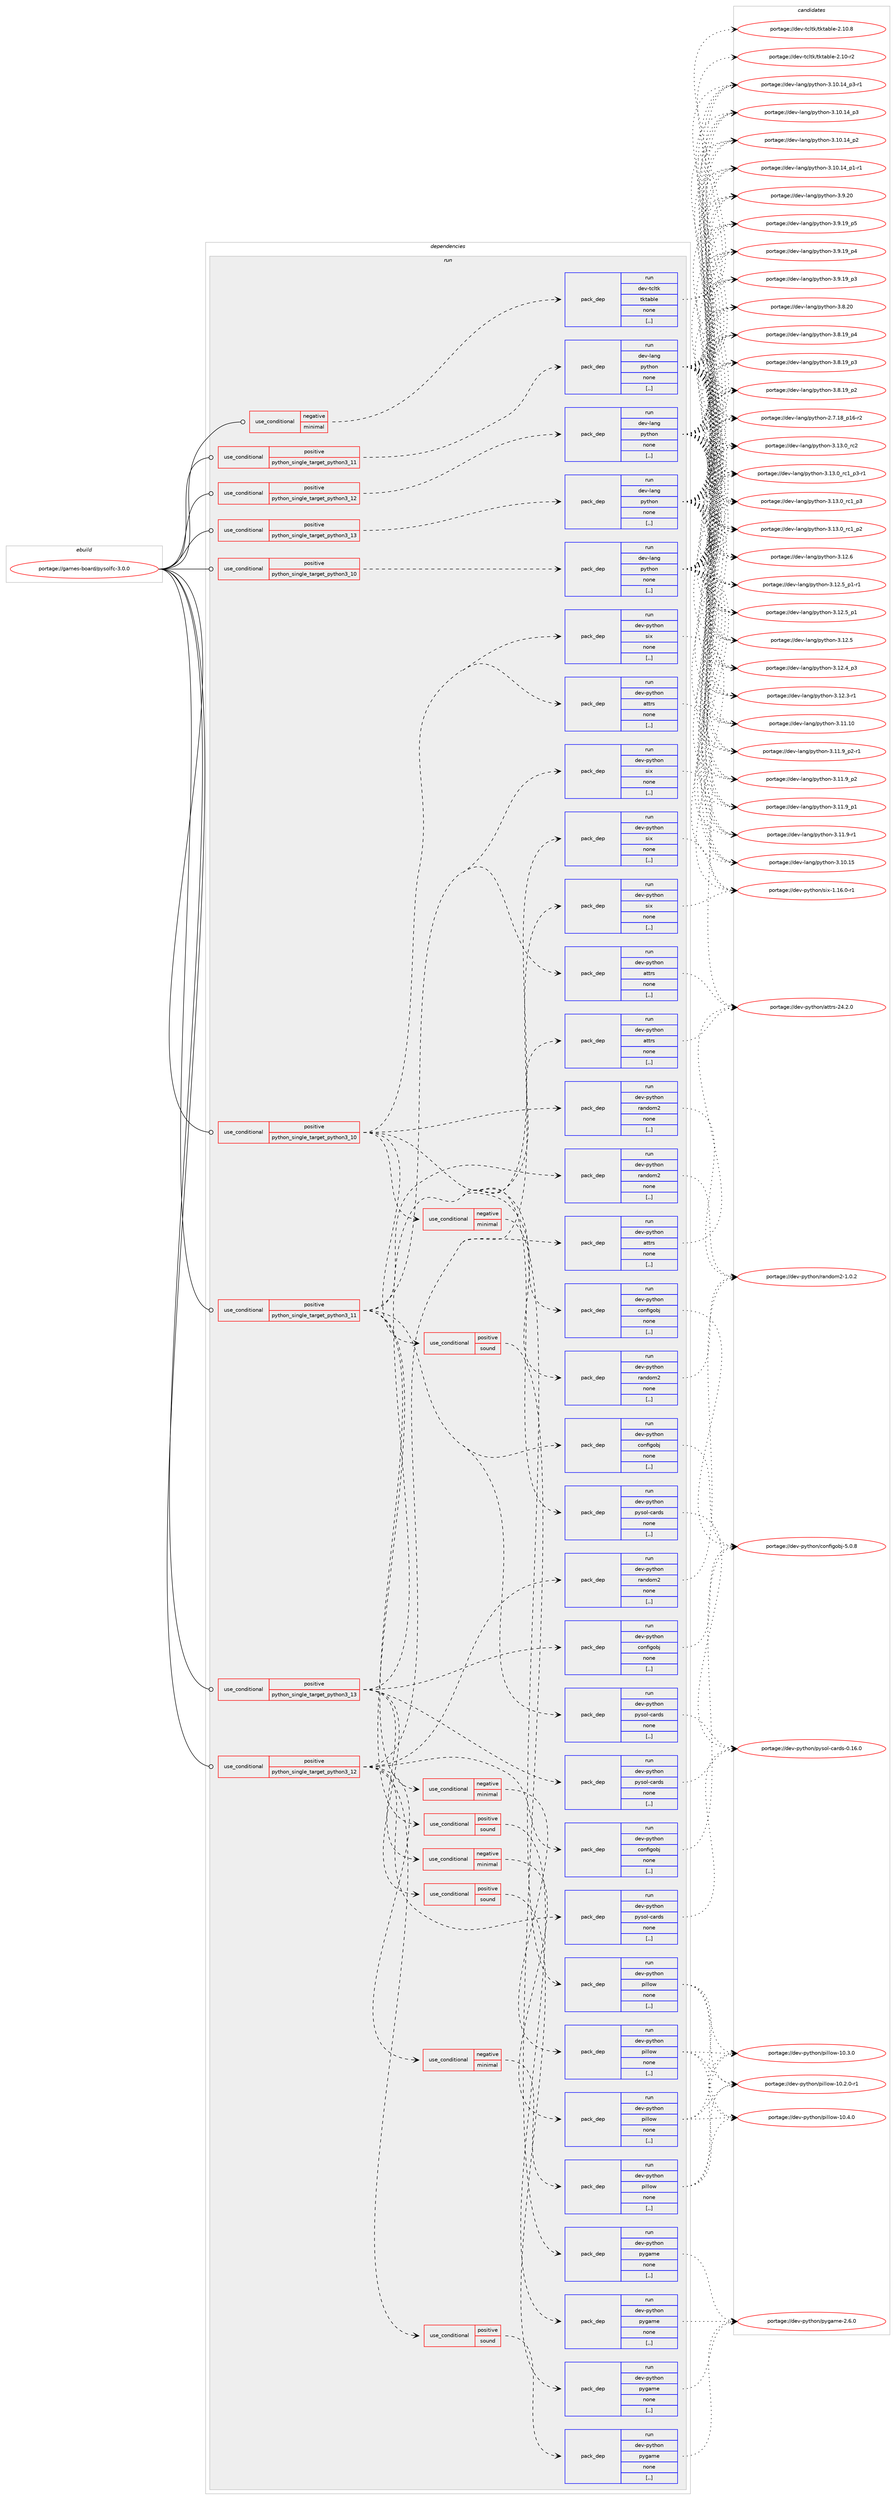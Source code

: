 digraph prolog {

# *************
# Graph options
# *************

newrank=true;
concentrate=true;
compound=true;
graph [rankdir=LR,fontname=Helvetica,fontsize=10,ranksep=1.5];#, ranksep=2.5, nodesep=0.2];
edge  [arrowhead=vee];
node  [fontname=Helvetica,fontsize=10];

# **********
# The ebuild
# **********

subgraph cluster_leftcol {
color=gray;
label=<<i>ebuild</i>>;
id [label="portage://games-board/pysolfc-3.0.0", color=red, width=4, href="../games-board/pysolfc-3.0.0.svg"];
}

# ****************
# The dependencies
# ****************

subgraph cluster_midcol {
color=gray;
label=<<i>dependencies</i>>;
subgraph cluster_compile {
fillcolor="#eeeeee";
style=filled;
label=<<i>compile</i>>;
}
subgraph cluster_compileandrun {
fillcolor="#eeeeee";
style=filled;
label=<<i>compile and run</i>>;
}
subgraph cluster_run {
fillcolor="#eeeeee";
style=filled;
label=<<i>run</i>>;
subgraph cond194489 {
dependency723153 [label=<<TABLE BORDER="0" CELLBORDER="1" CELLSPACING="0" CELLPADDING="4"><TR><TD ROWSPAN="3" CELLPADDING="10">use_conditional</TD></TR><TR><TD>negative</TD></TR><TR><TD>minimal</TD></TR></TABLE>>, shape=none, color=red];
subgraph pack523591 {
dependency723154 [label=<<TABLE BORDER="0" CELLBORDER="1" CELLSPACING="0" CELLPADDING="4" WIDTH="220"><TR><TD ROWSPAN="6" CELLPADDING="30">pack_dep</TD></TR><TR><TD WIDTH="110">run</TD></TR><TR><TD>dev-tcltk</TD></TR><TR><TD>tktable</TD></TR><TR><TD>none</TD></TR><TR><TD>[,,]</TD></TR></TABLE>>, shape=none, color=blue];
}
dependency723153:e -> dependency723154:w [weight=20,style="dashed",arrowhead="vee"];
}
id:e -> dependency723153:w [weight=20,style="solid",arrowhead="odot"];
subgraph cond194490 {
dependency723155 [label=<<TABLE BORDER="0" CELLBORDER="1" CELLSPACING="0" CELLPADDING="4"><TR><TD ROWSPAN="3" CELLPADDING="10">use_conditional</TD></TR><TR><TD>positive</TD></TR><TR><TD>python_single_target_python3_10</TD></TR></TABLE>>, shape=none, color=red];
subgraph pack523592 {
dependency723156 [label=<<TABLE BORDER="0" CELLBORDER="1" CELLSPACING="0" CELLPADDING="4" WIDTH="220"><TR><TD ROWSPAN="6" CELLPADDING="30">pack_dep</TD></TR><TR><TD WIDTH="110">run</TD></TR><TR><TD>dev-lang</TD></TR><TR><TD>python</TD></TR><TR><TD>none</TD></TR><TR><TD>[,,]</TD></TR></TABLE>>, shape=none, color=blue];
}
dependency723155:e -> dependency723156:w [weight=20,style="dashed",arrowhead="vee"];
}
id:e -> dependency723155:w [weight=20,style="solid",arrowhead="odot"];
subgraph cond194491 {
dependency723157 [label=<<TABLE BORDER="0" CELLBORDER="1" CELLSPACING="0" CELLPADDING="4"><TR><TD ROWSPAN="3" CELLPADDING="10">use_conditional</TD></TR><TR><TD>positive</TD></TR><TR><TD>python_single_target_python3_10</TD></TR></TABLE>>, shape=none, color=red];
subgraph pack523593 {
dependency723158 [label=<<TABLE BORDER="0" CELLBORDER="1" CELLSPACING="0" CELLPADDING="4" WIDTH="220"><TR><TD ROWSPAN="6" CELLPADDING="30">pack_dep</TD></TR><TR><TD WIDTH="110">run</TD></TR><TR><TD>dev-python</TD></TR><TR><TD>attrs</TD></TR><TR><TD>none</TD></TR><TR><TD>[,,]</TD></TR></TABLE>>, shape=none, color=blue];
}
dependency723157:e -> dependency723158:w [weight=20,style="dashed",arrowhead="vee"];
subgraph pack523594 {
dependency723159 [label=<<TABLE BORDER="0" CELLBORDER="1" CELLSPACING="0" CELLPADDING="4" WIDTH="220"><TR><TD ROWSPAN="6" CELLPADDING="30">pack_dep</TD></TR><TR><TD WIDTH="110">run</TD></TR><TR><TD>dev-python</TD></TR><TR><TD>configobj</TD></TR><TR><TD>none</TD></TR><TR><TD>[,,]</TD></TR></TABLE>>, shape=none, color=blue];
}
dependency723157:e -> dependency723159:w [weight=20,style="dashed",arrowhead="vee"];
subgraph pack523595 {
dependency723160 [label=<<TABLE BORDER="0" CELLBORDER="1" CELLSPACING="0" CELLPADDING="4" WIDTH="220"><TR><TD ROWSPAN="6" CELLPADDING="30">pack_dep</TD></TR><TR><TD WIDTH="110">run</TD></TR><TR><TD>dev-python</TD></TR><TR><TD>pysol-cards</TD></TR><TR><TD>none</TD></TR><TR><TD>[,,]</TD></TR></TABLE>>, shape=none, color=blue];
}
dependency723157:e -> dependency723160:w [weight=20,style="dashed",arrowhead="vee"];
subgraph pack523596 {
dependency723161 [label=<<TABLE BORDER="0" CELLBORDER="1" CELLSPACING="0" CELLPADDING="4" WIDTH="220"><TR><TD ROWSPAN="6" CELLPADDING="30">pack_dep</TD></TR><TR><TD WIDTH="110">run</TD></TR><TR><TD>dev-python</TD></TR><TR><TD>random2</TD></TR><TR><TD>none</TD></TR><TR><TD>[,,]</TD></TR></TABLE>>, shape=none, color=blue];
}
dependency723157:e -> dependency723161:w [weight=20,style="dashed",arrowhead="vee"];
subgraph pack523597 {
dependency723162 [label=<<TABLE BORDER="0" CELLBORDER="1" CELLSPACING="0" CELLPADDING="4" WIDTH="220"><TR><TD ROWSPAN="6" CELLPADDING="30">pack_dep</TD></TR><TR><TD WIDTH="110">run</TD></TR><TR><TD>dev-python</TD></TR><TR><TD>six</TD></TR><TR><TD>none</TD></TR><TR><TD>[,,]</TD></TR></TABLE>>, shape=none, color=blue];
}
dependency723157:e -> dependency723162:w [weight=20,style="dashed",arrowhead="vee"];
subgraph cond194492 {
dependency723163 [label=<<TABLE BORDER="0" CELLBORDER="1" CELLSPACING="0" CELLPADDING="4"><TR><TD ROWSPAN="3" CELLPADDING="10">use_conditional</TD></TR><TR><TD>positive</TD></TR><TR><TD>sound</TD></TR></TABLE>>, shape=none, color=red];
subgraph pack523598 {
dependency723164 [label=<<TABLE BORDER="0" CELLBORDER="1" CELLSPACING="0" CELLPADDING="4" WIDTH="220"><TR><TD ROWSPAN="6" CELLPADDING="30">pack_dep</TD></TR><TR><TD WIDTH="110">run</TD></TR><TR><TD>dev-python</TD></TR><TR><TD>pygame</TD></TR><TR><TD>none</TD></TR><TR><TD>[,,]</TD></TR></TABLE>>, shape=none, color=blue];
}
dependency723163:e -> dependency723164:w [weight=20,style="dashed",arrowhead="vee"];
}
dependency723157:e -> dependency723163:w [weight=20,style="dashed",arrowhead="vee"];
subgraph cond194493 {
dependency723165 [label=<<TABLE BORDER="0" CELLBORDER="1" CELLSPACING="0" CELLPADDING="4"><TR><TD ROWSPAN="3" CELLPADDING="10">use_conditional</TD></TR><TR><TD>negative</TD></TR><TR><TD>minimal</TD></TR></TABLE>>, shape=none, color=red];
subgraph pack523599 {
dependency723166 [label=<<TABLE BORDER="0" CELLBORDER="1" CELLSPACING="0" CELLPADDING="4" WIDTH="220"><TR><TD ROWSPAN="6" CELLPADDING="30">pack_dep</TD></TR><TR><TD WIDTH="110">run</TD></TR><TR><TD>dev-python</TD></TR><TR><TD>pillow</TD></TR><TR><TD>none</TD></TR><TR><TD>[,,]</TD></TR></TABLE>>, shape=none, color=blue];
}
dependency723165:e -> dependency723166:w [weight=20,style="dashed",arrowhead="vee"];
}
dependency723157:e -> dependency723165:w [weight=20,style="dashed",arrowhead="vee"];
}
id:e -> dependency723157:w [weight=20,style="solid",arrowhead="odot"];
subgraph cond194494 {
dependency723167 [label=<<TABLE BORDER="0" CELLBORDER="1" CELLSPACING="0" CELLPADDING="4"><TR><TD ROWSPAN="3" CELLPADDING="10">use_conditional</TD></TR><TR><TD>positive</TD></TR><TR><TD>python_single_target_python3_11</TD></TR></TABLE>>, shape=none, color=red];
subgraph pack523600 {
dependency723168 [label=<<TABLE BORDER="0" CELLBORDER="1" CELLSPACING="0" CELLPADDING="4" WIDTH="220"><TR><TD ROWSPAN="6" CELLPADDING="30">pack_dep</TD></TR><TR><TD WIDTH="110">run</TD></TR><TR><TD>dev-lang</TD></TR><TR><TD>python</TD></TR><TR><TD>none</TD></TR><TR><TD>[,,]</TD></TR></TABLE>>, shape=none, color=blue];
}
dependency723167:e -> dependency723168:w [weight=20,style="dashed",arrowhead="vee"];
}
id:e -> dependency723167:w [weight=20,style="solid",arrowhead="odot"];
subgraph cond194495 {
dependency723169 [label=<<TABLE BORDER="0" CELLBORDER="1" CELLSPACING="0" CELLPADDING="4"><TR><TD ROWSPAN="3" CELLPADDING="10">use_conditional</TD></TR><TR><TD>positive</TD></TR><TR><TD>python_single_target_python3_11</TD></TR></TABLE>>, shape=none, color=red];
subgraph pack523601 {
dependency723170 [label=<<TABLE BORDER="0" CELLBORDER="1" CELLSPACING="0" CELLPADDING="4" WIDTH="220"><TR><TD ROWSPAN="6" CELLPADDING="30">pack_dep</TD></TR><TR><TD WIDTH="110">run</TD></TR><TR><TD>dev-python</TD></TR><TR><TD>attrs</TD></TR><TR><TD>none</TD></TR><TR><TD>[,,]</TD></TR></TABLE>>, shape=none, color=blue];
}
dependency723169:e -> dependency723170:w [weight=20,style="dashed",arrowhead="vee"];
subgraph pack523602 {
dependency723171 [label=<<TABLE BORDER="0" CELLBORDER="1" CELLSPACING="0" CELLPADDING="4" WIDTH="220"><TR><TD ROWSPAN="6" CELLPADDING="30">pack_dep</TD></TR><TR><TD WIDTH="110">run</TD></TR><TR><TD>dev-python</TD></TR><TR><TD>configobj</TD></TR><TR><TD>none</TD></TR><TR><TD>[,,]</TD></TR></TABLE>>, shape=none, color=blue];
}
dependency723169:e -> dependency723171:w [weight=20,style="dashed",arrowhead="vee"];
subgraph pack523603 {
dependency723172 [label=<<TABLE BORDER="0" CELLBORDER="1" CELLSPACING="0" CELLPADDING="4" WIDTH="220"><TR><TD ROWSPAN="6" CELLPADDING="30">pack_dep</TD></TR><TR><TD WIDTH="110">run</TD></TR><TR><TD>dev-python</TD></TR><TR><TD>pysol-cards</TD></TR><TR><TD>none</TD></TR><TR><TD>[,,]</TD></TR></TABLE>>, shape=none, color=blue];
}
dependency723169:e -> dependency723172:w [weight=20,style="dashed",arrowhead="vee"];
subgraph pack523604 {
dependency723173 [label=<<TABLE BORDER="0" CELLBORDER="1" CELLSPACING="0" CELLPADDING="4" WIDTH="220"><TR><TD ROWSPAN="6" CELLPADDING="30">pack_dep</TD></TR><TR><TD WIDTH="110">run</TD></TR><TR><TD>dev-python</TD></TR><TR><TD>random2</TD></TR><TR><TD>none</TD></TR><TR><TD>[,,]</TD></TR></TABLE>>, shape=none, color=blue];
}
dependency723169:e -> dependency723173:w [weight=20,style="dashed",arrowhead="vee"];
subgraph pack523605 {
dependency723174 [label=<<TABLE BORDER="0" CELLBORDER="1" CELLSPACING="0" CELLPADDING="4" WIDTH="220"><TR><TD ROWSPAN="6" CELLPADDING="30">pack_dep</TD></TR><TR><TD WIDTH="110">run</TD></TR><TR><TD>dev-python</TD></TR><TR><TD>six</TD></TR><TR><TD>none</TD></TR><TR><TD>[,,]</TD></TR></TABLE>>, shape=none, color=blue];
}
dependency723169:e -> dependency723174:w [weight=20,style="dashed",arrowhead="vee"];
subgraph cond194496 {
dependency723175 [label=<<TABLE BORDER="0" CELLBORDER="1" CELLSPACING="0" CELLPADDING="4"><TR><TD ROWSPAN="3" CELLPADDING="10">use_conditional</TD></TR><TR><TD>positive</TD></TR><TR><TD>sound</TD></TR></TABLE>>, shape=none, color=red];
subgraph pack523606 {
dependency723176 [label=<<TABLE BORDER="0" CELLBORDER="1" CELLSPACING="0" CELLPADDING="4" WIDTH="220"><TR><TD ROWSPAN="6" CELLPADDING="30">pack_dep</TD></TR><TR><TD WIDTH="110">run</TD></TR><TR><TD>dev-python</TD></TR><TR><TD>pygame</TD></TR><TR><TD>none</TD></TR><TR><TD>[,,]</TD></TR></TABLE>>, shape=none, color=blue];
}
dependency723175:e -> dependency723176:w [weight=20,style="dashed",arrowhead="vee"];
}
dependency723169:e -> dependency723175:w [weight=20,style="dashed",arrowhead="vee"];
subgraph cond194497 {
dependency723177 [label=<<TABLE BORDER="0" CELLBORDER="1" CELLSPACING="0" CELLPADDING="4"><TR><TD ROWSPAN="3" CELLPADDING="10">use_conditional</TD></TR><TR><TD>negative</TD></TR><TR><TD>minimal</TD></TR></TABLE>>, shape=none, color=red];
subgraph pack523607 {
dependency723178 [label=<<TABLE BORDER="0" CELLBORDER="1" CELLSPACING="0" CELLPADDING="4" WIDTH="220"><TR><TD ROWSPAN="6" CELLPADDING="30">pack_dep</TD></TR><TR><TD WIDTH="110">run</TD></TR><TR><TD>dev-python</TD></TR><TR><TD>pillow</TD></TR><TR><TD>none</TD></TR><TR><TD>[,,]</TD></TR></TABLE>>, shape=none, color=blue];
}
dependency723177:e -> dependency723178:w [weight=20,style="dashed",arrowhead="vee"];
}
dependency723169:e -> dependency723177:w [weight=20,style="dashed",arrowhead="vee"];
}
id:e -> dependency723169:w [weight=20,style="solid",arrowhead="odot"];
subgraph cond194498 {
dependency723179 [label=<<TABLE BORDER="0" CELLBORDER="1" CELLSPACING="0" CELLPADDING="4"><TR><TD ROWSPAN="3" CELLPADDING="10">use_conditional</TD></TR><TR><TD>positive</TD></TR><TR><TD>python_single_target_python3_12</TD></TR></TABLE>>, shape=none, color=red];
subgraph pack523608 {
dependency723180 [label=<<TABLE BORDER="0" CELLBORDER="1" CELLSPACING="0" CELLPADDING="4" WIDTH="220"><TR><TD ROWSPAN="6" CELLPADDING="30">pack_dep</TD></TR><TR><TD WIDTH="110">run</TD></TR><TR><TD>dev-lang</TD></TR><TR><TD>python</TD></TR><TR><TD>none</TD></TR><TR><TD>[,,]</TD></TR></TABLE>>, shape=none, color=blue];
}
dependency723179:e -> dependency723180:w [weight=20,style="dashed",arrowhead="vee"];
}
id:e -> dependency723179:w [weight=20,style="solid",arrowhead="odot"];
subgraph cond194499 {
dependency723181 [label=<<TABLE BORDER="0" CELLBORDER="1" CELLSPACING="0" CELLPADDING="4"><TR><TD ROWSPAN="3" CELLPADDING="10">use_conditional</TD></TR><TR><TD>positive</TD></TR><TR><TD>python_single_target_python3_12</TD></TR></TABLE>>, shape=none, color=red];
subgraph pack523609 {
dependency723182 [label=<<TABLE BORDER="0" CELLBORDER="1" CELLSPACING="0" CELLPADDING="4" WIDTH="220"><TR><TD ROWSPAN="6" CELLPADDING="30">pack_dep</TD></TR><TR><TD WIDTH="110">run</TD></TR><TR><TD>dev-python</TD></TR><TR><TD>attrs</TD></TR><TR><TD>none</TD></TR><TR><TD>[,,]</TD></TR></TABLE>>, shape=none, color=blue];
}
dependency723181:e -> dependency723182:w [weight=20,style="dashed",arrowhead="vee"];
subgraph pack523610 {
dependency723183 [label=<<TABLE BORDER="0" CELLBORDER="1" CELLSPACING="0" CELLPADDING="4" WIDTH="220"><TR><TD ROWSPAN="6" CELLPADDING="30">pack_dep</TD></TR><TR><TD WIDTH="110">run</TD></TR><TR><TD>dev-python</TD></TR><TR><TD>configobj</TD></TR><TR><TD>none</TD></TR><TR><TD>[,,]</TD></TR></TABLE>>, shape=none, color=blue];
}
dependency723181:e -> dependency723183:w [weight=20,style="dashed",arrowhead="vee"];
subgraph pack523611 {
dependency723184 [label=<<TABLE BORDER="0" CELLBORDER="1" CELLSPACING="0" CELLPADDING="4" WIDTH="220"><TR><TD ROWSPAN="6" CELLPADDING="30">pack_dep</TD></TR><TR><TD WIDTH="110">run</TD></TR><TR><TD>dev-python</TD></TR><TR><TD>pysol-cards</TD></TR><TR><TD>none</TD></TR><TR><TD>[,,]</TD></TR></TABLE>>, shape=none, color=blue];
}
dependency723181:e -> dependency723184:w [weight=20,style="dashed",arrowhead="vee"];
subgraph pack523612 {
dependency723185 [label=<<TABLE BORDER="0" CELLBORDER="1" CELLSPACING="0" CELLPADDING="4" WIDTH="220"><TR><TD ROWSPAN="6" CELLPADDING="30">pack_dep</TD></TR><TR><TD WIDTH="110">run</TD></TR><TR><TD>dev-python</TD></TR><TR><TD>random2</TD></TR><TR><TD>none</TD></TR><TR><TD>[,,]</TD></TR></TABLE>>, shape=none, color=blue];
}
dependency723181:e -> dependency723185:w [weight=20,style="dashed",arrowhead="vee"];
subgraph pack523613 {
dependency723186 [label=<<TABLE BORDER="0" CELLBORDER="1" CELLSPACING="0" CELLPADDING="4" WIDTH="220"><TR><TD ROWSPAN="6" CELLPADDING="30">pack_dep</TD></TR><TR><TD WIDTH="110">run</TD></TR><TR><TD>dev-python</TD></TR><TR><TD>six</TD></TR><TR><TD>none</TD></TR><TR><TD>[,,]</TD></TR></TABLE>>, shape=none, color=blue];
}
dependency723181:e -> dependency723186:w [weight=20,style="dashed",arrowhead="vee"];
subgraph cond194500 {
dependency723187 [label=<<TABLE BORDER="0" CELLBORDER="1" CELLSPACING="0" CELLPADDING="4"><TR><TD ROWSPAN="3" CELLPADDING="10">use_conditional</TD></TR><TR><TD>positive</TD></TR><TR><TD>sound</TD></TR></TABLE>>, shape=none, color=red];
subgraph pack523614 {
dependency723188 [label=<<TABLE BORDER="0" CELLBORDER="1" CELLSPACING="0" CELLPADDING="4" WIDTH="220"><TR><TD ROWSPAN="6" CELLPADDING="30">pack_dep</TD></TR><TR><TD WIDTH="110">run</TD></TR><TR><TD>dev-python</TD></TR><TR><TD>pygame</TD></TR><TR><TD>none</TD></TR><TR><TD>[,,]</TD></TR></TABLE>>, shape=none, color=blue];
}
dependency723187:e -> dependency723188:w [weight=20,style="dashed",arrowhead="vee"];
}
dependency723181:e -> dependency723187:w [weight=20,style="dashed",arrowhead="vee"];
subgraph cond194501 {
dependency723189 [label=<<TABLE BORDER="0" CELLBORDER="1" CELLSPACING="0" CELLPADDING="4"><TR><TD ROWSPAN="3" CELLPADDING="10">use_conditional</TD></TR><TR><TD>negative</TD></TR><TR><TD>minimal</TD></TR></TABLE>>, shape=none, color=red];
subgraph pack523615 {
dependency723190 [label=<<TABLE BORDER="0" CELLBORDER="1" CELLSPACING="0" CELLPADDING="4" WIDTH="220"><TR><TD ROWSPAN="6" CELLPADDING="30">pack_dep</TD></TR><TR><TD WIDTH="110">run</TD></TR><TR><TD>dev-python</TD></TR><TR><TD>pillow</TD></TR><TR><TD>none</TD></TR><TR><TD>[,,]</TD></TR></TABLE>>, shape=none, color=blue];
}
dependency723189:e -> dependency723190:w [weight=20,style="dashed",arrowhead="vee"];
}
dependency723181:e -> dependency723189:w [weight=20,style="dashed",arrowhead="vee"];
}
id:e -> dependency723181:w [weight=20,style="solid",arrowhead="odot"];
subgraph cond194502 {
dependency723191 [label=<<TABLE BORDER="0" CELLBORDER="1" CELLSPACING="0" CELLPADDING="4"><TR><TD ROWSPAN="3" CELLPADDING="10">use_conditional</TD></TR><TR><TD>positive</TD></TR><TR><TD>python_single_target_python3_13</TD></TR></TABLE>>, shape=none, color=red];
subgraph pack523616 {
dependency723192 [label=<<TABLE BORDER="0" CELLBORDER="1" CELLSPACING="0" CELLPADDING="4" WIDTH="220"><TR><TD ROWSPAN="6" CELLPADDING="30">pack_dep</TD></TR><TR><TD WIDTH="110">run</TD></TR><TR><TD>dev-lang</TD></TR><TR><TD>python</TD></TR><TR><TD>none</TD></TR><TR><TD>[,,]</TD></TR></TABLE>>, shape=none, color=blue];
}
dependency723191:e -> dependency723192:w [weight=20,style="dashed",arrowhead="vee"];
}
id:e -> dependency723191:w [weight=20,style="solid",arrowhead="odot"];
subgraph cond194503 {
dependency723193 [label=<<TABLE BORDER="0" CELLBORDER="1" CELLSPACING="0" CELLPADDING="4"><TR><TD ROWSPAN="3" CELLPADDING="10">use_conditional</TD></TR><TR><TD>positive</TD></TR><TR><TD>python_single_target_python3_13</TD></TR></TABLE>>, shape=none, color=red];
subgraph pack523617 {
dependency723194 [label=<<TABLE BORDER="0" CELLBORDER="1" CELLSPACING="0" CELLPADDING="4" WIDTH="220"><TR><TD ROWSPAN="6" CELLPADDING="30">pack_dep</TD></TR><TR><TD WIDTH="110">run</TD></TR><TR><TD>dev-python</TD></TR><TR><TD>attrs</TD></TR><TR><TD>none</TD></TR><TR><TD>[,,]</TD></TR></TABLE>>, shape=none, color=blue];
}
dependency723193:e -> dependency723194:w [weight=20,style="dashed",arrowhead="vee"];
subgraph pack523618 {
dependency723195 [label=<<TABLE BORDER="0" CELLBORDER="1" CELLSPACING="0" CELLPADDING="4" WIDTH="220"><TR><TD ROWSPAN="6" CELLPADDING="30">pack_dep</TD></TR><TR><TD WIDTH="110">run</TD></TR><TR><TD>dev-python</TD></TR><TR><TD>configobj</TD></TR><TR><TD>none</TD></TR><TR><TD>[,,]</TD></TR></TABLE>>, shape=none, color=blue];
}
dependency723193:e -> dependency723195:w [weight=20,style="dashed",arrowhead="vee"];
subgraph pack523619 {
dependency723196 [label=<<TABLE BORDER="0" CELLBORDER="1" CELLSPACING="0" CELLPADDING="4" WIDTH="220"><TR><TD ROWSPAN="6" CELLPADDING="30">pack_dep</TD></TR><TR><TD WIDTH="110">run</TD></TR><TR><TD>dev-python</TD></TR><TR><TD>pysol-cards</TD></TR><TR><TD>none</TD></TR><TR><TD>[,,]</TD></TR></TABLE>>, shape=none, color=blue];
}
dependency723193:e -> dependency723196:w [weight=20,style="dashed",arrowhead="vee"];
subgraph pack523620 {
dependency723197 [label=<<TABLE BORDER="0" CELLBORDER="1" CELLSPACING="0" CELLPADDING="4" WIDTH="220"><TR><TD ROWSPAN="6" CELLPADDING="30">pack_dep</TD></TR><TR><TD WIDTH="110">run</TD></TR><TR><TD>dev-python</TD></TR><TR><TD>random2</TD></TR><TR><TD>none</TD></TR><TR><TD>[,,]</TD></TR></TABLE>>, shape=none, color=blue];
}
dependency723193:e -> dependency723197:w [weight=20,style="dashed",arrowhead="vee"];
subgraph pack523621 {
dependency723198 [label=<<TABLE BORDER="0" CELLBORDER="1" CELLSPACING="0" CELLPADDING="4" WIDTH="220"><TR><TD ROWSPAN="6" CELLPADDING="30">pack_dep</TD></TR><TR><TD WIDTH="110">run</TD></TR><TR><TD>dev-python</TD></TR><TR><TD>six</TD></TR><TR><TD>none</TD></TR><TR><TD>[,,]</TD></TR></TABLE>>, shape=none, color=blue];
}
dependency723193:e -> dependency723198:w [weight=20,style="dashed",arrowhead="vee"];
subgraph cond194504 {
dependency723199 [label=<<TABLE BORDER="0" CELLBORDER="1" CELLSPACING="0" CELLPADDING="4"><TR><TD ROWSPAN="3" CELLPADDING="10">use_conditional</TD></TR><TR><TD>positive</TD></TR><TR><TD>sound</TD></TR></TABLE>>, shape=none, color=red];
subgraph pack523622 {
dependency723200 [label=<<TABLE BORDER="0" CELLBORDER="1" CELLSPACING="0" CELLPADDING="4" WIDTH="220"><TR><TD ROWSPAN="6" CELLPADDING="30">pack_dep</TD></TR><TR><TD WIDTH="110">run</TD></TR><TR><TD>dev-python</TD></TR><TR><TD>pygame</TD></TR><TR><TD>none</TD></TR><TR><TD>[,,]</TD></TR></TABLE>>, shape=none, color=blue];
}
dependency723199:e -> dependency723200:w [weight=20,style="dashed",arrowhead="vee"];
}
dependency723193:e -> dependency723199:w [weight=20,style="dashed",arrowhead="vee"];
subgraph cond194505 {
dependency723201 [label=<<TABLE BORDER="0" CELLBORDER="1" CELLSPACING="0" CELLPADDING="4"><TR><TD ROWSPAN="3" CELLPADDING="10">use_conditional</TD></TR><TR><TD>negative</TD></TR><TR><TD>minimal</TD></TR></TABLE>>, shape=none, color=red];
subgraph pack523623 {
dependency723202 [label=<<TABLE BORDER="0" CELLBORDER="1" CELLSPACING="0" CELLPADDING="4" WIDTH="220"><TR><TD ROWSPAN="6" CELLPADDING="30">pack_dep</TD></TR><TR><TD WIDTH="110">run</TD></TR><TR><TD>dev-python</TD></TR><TR><TD>pillow</TD></TR><TR><TD>none</TD></TR><TR><TD>[,,]</TD></TR></TABLE>>, shape=none, color=blue];
}
dependency723201:e -> dependency723202:w [weight=20,style="dashed",arrowhead="vee"];
}
dependency723193:e -> dependency723201:w [weight=20,style="dashed",arrowhead="vee"];
}
id:e -> dependency723193:w [weight=20,style="solid",arrowhead="odot"];
}
}

# **************
# The candidates
# **************

subgraph cluster_choices {
rank=same;
color=gray;
label=<<i>candidates</i>>;

subgraph choice523591 {
color=black;
nodesep=1;
choice100101118451169910811610747116107116979810810145504649484656 [label="portage://dev-tcltk/tktable-2.10.8", color=red, width=4,href="../dev-tcltk/tktable-2.10.8.svg"];
choice100101118451169910811610747116107116979810810145504649484511450 [label="portage://dev-tcltk/tktable-2.10-r2", color=red, width=4,href="../dev-tcltk/tktable-2.10-r2.svg"];
dependency723154:e -> choice100101118451169910811610747116107116979810810145504649484656:w [style=dotted,weight="100"];
dependency723154:e -> choice100101118451169910811610747116107116979810810145504649484511450:w [style=dotted,weight="100"];
}
subgraph choice523592 {
color=black;
nodesep=1;
choice10010111845108971101034711212111610411111045514649514648951149950 [label="portage://dev-lang/python-3.13.0_rc2", color=red, width=4,href="../dev-lang/python-3.13.0_rc2.svg"];
choice1001011184510897110103471121211161041111104551464951464895114994995112514511449 [label="portage://dev-lang/python-3.13.0_rc1_p3-r1", color=red, width=4,href="../dev-lang/python-3.13.0_rc1_p3-r1.svg"];
choice100101118451089711010347112121116104111110455146495146489511499499511251 [label="portage://dev-lang/python-3.13.0_rc1_p3", color=red, width=4,href="../dev-lang/python-3.13.0_rc1_p3.svg"];
choice100101118451089711010347112121116104111110455146495146489511499499511250 [label="portage://dev-lang/python-3.13.0_rc1_p2", color=red, width=4,href="../dev-lang/python-3.13.0_rc1_p2.svg"];
choice10010111845108971101034711212111610411111045514649504654 [label="portage://dev-lang/python-3.12.6", color=red, width=4,href="../dev-lang/python-3.12.6.svg"];
choice1001011184510897110103471121211161041111104551464950465395112494511449 [label="portage://dev-lang/python-3.12.5_p1-r1", color=red, width=4,href="../dev-lang/python-3.12.5_p1-r1.svg"];
choice100101118451089711010347112121116104111110455146495046539511249 [label="portage://dev-lang/python-3.12.5_p1", color=red, width=4,href="../dev-lang/python-3.12.5_p1.svg"];
choice10010111845108971101034711212111610411111045514649504653 [label="portage://dev-lang/python-3.12.5", color=red, width=4,href="../dev-lang/python-3.12.5.svg"];
choice100101118451089711010347112121116104111110455146495046529511251 [label="portage://dev-lang/python-3.12.4_p3", color=red, width=4,href="../dev-lang/python-3.12.4_p3.svg"];
choice100101118451089711010347112121116104111110455146495046514511449 [label="portage://dev-lang/python-3.12.3-r1", color=red, width=4,href="../dev-lang/python-3.12.3-r1.svg"];
choice1001011184510897110103471121211161041111104551464949464948 [label="portage://dev-lang/python-3.11.10", color=red, width=4,href="../dev-lang/python-3.11.10.svg"];
choice1001011184510897110103471121211161041111104551464949465795112504511449 [label="portage://dev-lang/python-3.11.9_p2-r1", color=red, width=4,href="../dev-lang/python-3.11.9_p2-r1.svg"];
choice100101118451089711010347112121116104111110455146494946579511250 [label="portage://dev-lang/python-3.11.9_p2", color=red, width=4,href="../dev-lang/python-3.11.9_p2.svg"];
choice100101118451089711010347112121116104111110455146494946579511249 [label="portage://dev-lang/python-3.11.9_p1", color=red, width=4,href="../dev-lang/python-3.11.9_p1.svg"];
choice100101118451089711010347112121116104111110455146494946574511449 [label="portage://dev-lang/python-3.11.9-r1", color=red, width=4,href="../dev-lang/python-3.11.9-r1.svg"];
choice1001011184510897110103471121211161041111104551464948464953 [label="portage://dev-lang/python-3.10.15", color=red, width=4,href="../dev-lang/python-3.10.15.svg"];
choice100101118451089711010347112121116104111110455146494846495295112514511449 [label="portage://dev-lang/python-3.10.14_p3-r1", color=red, width=4,href="../dev-lang/python-3.10.14_p3-r1.svg"];
choice10010111845108971101034711212111610411111045514649484649529511251 [label="portage://dev-lang/python-3.10.14_p3", color=red, width=4,href="../dev-lang/python-3.10.14_p3.svg"];
choice10010111845108971101034711212111610411111045514649484649529511250 [label="portage://dev-lang/python-3.10.14_p2", color=red, width=4,href="../dev-lang/python-3.10.14_p2.svg"];
choice100101118451089711010347112121116104111110455146494846495295112494511449 [label="portage://dev-lang/python-3.10.14_p1-r1", color=red, width=4,href="../dev-lang/python-3.10.14_p1-r1.svg"];
choice10010111845108971101034711212111610411111045514657465048 [label="portage://dev-lang/python-3.9.20", color=red, width=4,href="../dev-lang/python-3.9.20.svg"];
choice100101118451089711010347112121116104111110455146574649579511253 [label="portage://dev-lang/python-3.9.19_p5", color=red, width=4,href="../dev-lang/python-3.9.19_p5.svg"];
choice100101118451089711010347112121116104111110455146574649579511252 [label="portage://dev-lang/python-3.9.19_p4", color=red, width=4,href="../dev-lang/python-3.9.19_p4.svg"];
choice100101118451089711010347112121116104111110455146574649579511251 [label="portage://dev-lang/python-3.9.19_p3", color=red, width=4,href="../dev-lang/python-3.9.19_p3.svg"];
choice10010111845108971101034711212111610411111045514656465048 [label="portage://dev-lang/python-3.8.20", color=red, width=4,href="../dev-lang/python-3.8.20.svg"];
choice100101118451089711010347112121116104111110455146564649579511252 [label="portage://dev-lang/python-3.8.19_p4", color=red, width=4,href="../dev-lang/python-3.8.19_p4.svg"];
choice100101118451089711010347112121116104111110455146564649579511251 [label="portage://dev-lang/python-3.8.19_p3", color=red, width=4,href="../dev-lang/python-3.8.19_p3.svg"];
choice100101118451089711010347112121116104111110455146564649579511250 [label="portage://dev-lang/python-3.8.19_p2", color=red, width=4,href="../dev-lang/python-3.8.19_p2.svg"];
choice100101118451089711010347112121116104111110455046554649569511249544511450 [label="portage://dev-lang/python-2.7.18_p16-r2", color=red, width=4,href="../dev-lang/python-2.7.18_p16-r2.svg"];
dependency723156:e -> choice10010111845108971101034711212111610411111045514649514648951149950:w [style=dotted,weight="100"];
dependency723156:e -> choice1001011184510897110103471121211161041111104551464951464895114994995112514511449:w [style=dotted,weight="100"];
dependency723156:e -> choice100101118451089711010347112121116104111110455146495146489511499499511251:w [style=dotted,weight="100"];
dependency723156:e -> choice100101118451089711010347112121116104111110455146495146489511499499511250:w [style=dotted,weight="100"];
dependency723156:e -> choice10010111845108971101034711212111610411111045514649504654:w [style=dotted,weight="100"];
dependency723156:e -> choice1001011184510897110103471121211161041111104551464950465395112494511449:w [style=dotted,weight="100"];
dependency723156:e -> choice100101118451089711010347112121116104111110455146495046539511249:w [style=dotted,weight="100"];
dependency723156:e -> choice10010111845108971101034711212111610411111045514649504653:w [style=dotted,weight="100"];
dependency723156:e -> choice100101118451089711010347112121116104111110455146495046529511251:w [style=dotted,weight="100"];
dependency723156:e -> choice100101118451089711010347112121116104111110455146495046514511449:w [style=dotted,weight="100"];
dependency723156:e -> choice1001011184510897110103471121211161041111104551464949464948:w [style=dotted,weight="100"];
dependency723156:e -> choice1001011184510897110103471121211161041111104551464949465795112504511449:w [style=dotted,weight="100"];
dependency723156:e -> choice100101118451089711010347112121116104111110455146494946579511250:w [style=dotted,weight="100"];
dependency723156:e -> choice100101118451089711010347112121116104111110455146494946579511249:w [style=dotted,weight="100"];
dependency723156:e -> choice100101118451089711010347112121116104111110455146494946574511449:w [style=dotted,weight="100"];
dependency723156:e -> choice1001011184510897110103471121211161041111104551464948464953:w [style=dotted,weight="100"];
dependency723156:e -> choice100101118451089711010347112121116104111110455146494846495295112514511449:w [style=dotted,weight="100"];
dependency723156:e -> choice10010111845108971101034711212111610411111045514649484649529511251:w [style=dotted,weight="100"];
dependency723156:e -> choice10010111845108971101034711212111610411111045514649484649529511250:w [style=dotted,weight="100"];
dependency723156:e -> choice100101118451089711010347112121116104111110455146494846495295112494511449:w [style=dotted,weight="100"];
dependency723156:e -> choice10010111845108971101034711212111610411111045514657465048:w [style=dotted,weight="100"];
dependency723156:e -> choice100101118451089711010347112121116104111110455146574649579511253:w [style=dotted,weight="100"];
dependency723156:e -> choice100101118451089711010347112121116104111110455146574649579511252:w [style=dotted,weight="100"];
dependency723156:e -> choice100101118451089711010347112121116104111110455146574649579511251:w [style=dotted,weight="100"];
dependency723156:e -> choice10010111845108971101034711212111610411111045514656465048:w [style=dotted,weight="100"];
dependency723156:e -> choice100101118451089711010347112121116104111110455146564649579511252:w [style=dotted,weight="100"];
dependency723156:e -> choice100101118451089711010347112121116104111110455146564649579511251:w [style=dotted,weight="100"];
dependency723156:e -> choice100101118451089711010347112121116104111110455146564649579511250:w [style=dotted,weight="100"];
dependency723156:e -> choice100101118451089711010347112121116104111110455046554649569511249544511450:w [style=dotted,weight="100"];
}
subgraph choice523593 {
color=black;
nodesep=1;
choice10010111845112121116104111110479711611611411545505246504648 [label="portage://dev-python/attrs-24.2.0", color=red, width=4,href="../dev-python/attrs-24.2.0.svg"];
dependency723158:e -> choice10010111845112121116104111110479711611611411545505246504648:w [style=dotted,weight="100"];
}
subgraph choice523594 {
color=black;
nodesep=1;
choice10010111845112121116104111110479911111010210510311198106455346484656 [label="portage://dev-python/configobj-5.0.8", color=red, width=4,href="../dev-python/configobj-5.0.8.svg"];
dependency723159:e -> choice10010111845112121116104111110479911111010210510311198106455346484656:w [style=dotted,weight="100"];
}
subgraph choice523595 {
color=black;
nodesep=1;
choice100101118451121211161041111104711212111511110845999711410011545484649544648 [label="portage://dev-python/pysol-cards-0.16.0", color=red, width=4,href="../dev-python/pysol-cards-0.16.0.svg"];
dependency723160:e -> choice100101118451121211161041111104711212111511110845999711410011545484649544648:w [style=dotted,weight="100"];
}
subgraph choice523596 {
color=black;
nodesep=1;
choice10010111845112121116104111110471149711010011110950454946484650 [label="portage://dev-python/random2-1.0.2", color=red, width=4,href="../dev-python/random2-1.0.2.svg"];
dependency723161:e -> choice10010111845112121116104111110471149711010011110950454946484650:w [style=dotted,weight="100"];
}
subgraph choice523597 {
color=black;
nodesep=1;
choice1001011184511212111610411111047115105120454946495446484511449 [label="portage://dev-python/six-1.16.0-r1", color=red, width=4,href="../dev-python/six-1.16.0-r1.svg"];
dependency723162:e -> choice1001011184511212111610411111047115105120454946495446484511449:w [style=dotted,weight="100"];
}
subgraph choice523598 {
color=black;
nodesep=1;
choice100101118451121211161041111104711212110397109101455046544648 [label="portage://dev-python/pygame-2.6.0", color=red, width=4,href="../dev-python/pygame-2.6.0.svg"];
dependency723164:e -> choice100101118451121211161041111104711212110397109101455046544648:w [style=dotted,weight="100"];
}
subgraph choice523599 {
color=black;
nodesep=1;
choice100101118451121211161041111104711210510810811111945494846524648 [label="portage://dev-python/pillow-10.4.0", color=red, width=4,href="../dev-python/pillow-10.4.0.svg"];
choice100101118451121211161041111104711210510810811111945494846514648 [label="portage://dev-python/pillow-10.3.0", color=red, width=4,href="../dev-python/pillow-10.3.0.svg"];
choice1001011184511212111610411111047112105108108111119454948465046484511449 [label="portage://dev-python/pillow-10.2.0-r1", color=red, width=4,href="../dev-python/pillow-10.2.0-r1.svg"];
dependency723166:e -> choice100101118451121211161041111104711210510810811111945494846524648:w [style=dotted,weight="100"];
dependency723166:e -> choice100101118451121211161041111104711210510810811111945494846514648:w [style=dotted,weight="100"];
dependency723166:e -> choice1001011184511212111610411111047112105108108111119454948465046484511449:w [style=dotted,weight="100"];
}
subgraph choice523600 {
color=black;
nodesep=1;
choice10010111845108971101034711212111610411111045514649514648951149950 [label="portage://dev-lang/python-3.13.0_rc2", color=red, width=4,href="../dev-lang/python-3.13.0_rc2.svg"];
choice1001011184510897110103471121211161041111104551464951464895114994995112514511449 [label="portage://dev-lang/python-3.13.0_rc1_p3-r1", color=red, width=4,href="../dev-lang/python-3.13.0_rc1_p3-r1.svg"];
choice100101118451089711010347112121116104111110455146495146489511499499511251 [label="portage://dev-lang/python-3.13.0_rc1_p3", color=red, width=4,href="../dev-lang/python-3.13.0_rc1_p3.svg"];
choice100101118451089711010347112121116104111110455146495146489511499499511250 [label="portage://dev-lang/python-3.13.0_rc1_p2", color=red, width=4,href="../dev-lang/python-3.13.0_rc1_p2.svg"];
choice10010111845108971101034711212111610411111045514649504654 [label="portage://dev-lang/python-3.12.6", color=red, width=4,href="../dev-lang/python-3.12.6.svg"];
choice1001011184510897110103471121211161041111104551464950465395112494511449 [label="portage://dev-lang/python-3.12.5_p1-r1", color=red, width=4,href="../dev-lang/python-3.12.5_p1-r1.svg"];
choice100101118451089711010347112121116104111110455146495046539511249 [label="portage://dev-lang/python-3.12.5_p1", color=red, width=4,href="../dev-lang/python-3.12.5_p1.svg"];
choice10010111845108971101034711212111610411111045514649504653 [label="portage://dev-lang/python-3.12.5", color=red, width=4,href="../dev-lang/python-3.12.5.svg"];
choice100101118451089711010347112121116104111110455146495046529511251 [label="portage://dev-lang/python-3.12.4_p3", color=red, width=4,href="../dev-lang/python-3.12.4_p3.svg"];
choice100101118451089711010347112121116104111110455146495046514511449 [label="portage://dev-lang/python-3.12.3-r1", color=red, width=4,href="../dev-lang/python-3.12.3-r1.svg"];
choice1001011184510897110103471121211161041111104551464949464948 [label="portage://dev-lang/python-3.11.10", color=red, width=4,href="../dev-lang/python-3.11.10.svg"];
choice1001011184510897110103471121211161041111104551464949465795112504511449 [label="portage://dev-lang/python-3.11.9_p2-r1", color=red, width=4,href="../dev-lang/python-3.11.9_p2-r1.svg"];
choice100101118451089711010347112121116104111110455146494946579511250 [label="portage://dev-lang/python-3.11.9_p2", color=red, width=4,href="../dev-lang/python-3.11.9_p2.svg"];
choice100101118451089711010347112121116104111110455146494946579511249 [label="portage://dev-lang/python-3.11.9_p1", color=red, width=4,href="../dev-lang/python-3.11.9_p1.svg"];
choice100101118451089711010347112121116104111110455146494946574511449 [label="portage://dev-lang/python-3.11.9-r1", color=red, width=4,href="../dev-lang/python-3.11.9-r1.svg"];
choice1001011184510897110103471121211161041111104551464948464953 [label="portage://dev-lang/python-3.10.15", color=red, width=4,href="../dev-lang/python-3.10.15.svg"];
choice100101118451089711010347112121116104111110455146494846495295112514511449 [label="portage://dev-lang/python-3.10.14_p3-r1", color=red, width=4,href="../dev-lang/python-3.10.14_p3-r1.svg"];
choice10010111845108971101034711212111610411111045514649484649529511251 [label="portage://dev-lang/python-3.10.14_p3", color=red, width=4,href="../dev-lang/python-3.10.14_p3.svg"];
choice10010111845108971101034711212111610411111045514649484649529511250 [label="portage://dev-lang/python-3.10.14_p2", color=red, width=4,href="../dev-lang/python-3.10.14_p2.svg"];
choice100101118451089711010347112121116104111110455146494846495295112494511449 [label="portage://dev-lang/python-3.10.14_p1-r1", color=red, width=4,href="../dev-lang/python-3.10.14_p1-r1.svg"];
choice10010111845108971101034711212111610411111045514657465048 [label="portage://dev-lang/python-3.9.20", color=red, width=4,href="../dev-lang/python-3.9.20.svg"];
choice100101118451089711010347112121116104111110455146574649579511253 [label="portage://dev-lang/python-3.9.19_p5", color=red, width=4,href="../dev-lang/python-3.9.19_p5.svg"];
choice100101118451089711010347112121116104111110455146574649579511252 [label="portage://dev-lang/python-3.9.19_p4", color=red, width=4,href="../dev-lang/python-3.9.19_p4.svg"];
choice100101118451089711010347112121116104111110455146574649579511251 [label="portage://dev-lang/python-3.9.19_p3", color=red, width=4,href="../dev-lang/python-3.9.19_p3.svg"];
choice10010111845108971101034711212111610411111045514656465048 [label="portage://dev-lang/python-3.8.20", color=red, width=4,href="../dev-lang/python-3.8.20.svg"];
choice100101118451089711010347112121116104111110455146564649579511252 [label="portage://dev-lang/python-3.8.19_p4", color=red, width=4,href="../dev-lang/python-3.8.19_p4.svg"];
choice100101118451089711010347112121116104111110455146564649579511251 [label="portage://dev-lang/python-3.8.19_p3", color=red, width=4,href="../dev-lang/python-3.8.19_p3.svg"];
choice100101118451089711010347112121116104111110455146564649579511250 [label="portage://dev-lang/python-3.8.19_p2", color=red, width=4,href="../dev-lang/python-3.8.19_p2.svg"];
choice100101118451089711010347112121116104111110455046554649569511249544511450 [label="portage://dev-lang/python-2.7.18_p16-r2", color=red, width=4,href="../dev-lang/python-2.7.18_p16-r2.svg"];
dependency723168:e -> choice10010111845108971101034711212111610411111045514649514648951149950:w [style=dotted,weight="100"];
dependency723168:e -> choice1001011184510897110103471121211161041111104551464951464895114994995112514511449:w [style=dotted,weight="100"];
dependency723168:e -> choice100101118451089711010347112121116104111110455146495146489511499499511251:w [style=dotted,weight="100"];
dependency723168:e -> choice100101118451089711010347112121116104111110455146495146489511499499511250:w [style=dotted,weight="100"];
dependency723168:e -> choice10010111845108971101034711212111610411111045514649504654:w [style=dotted,weight="100"];
dependency723168:e -> choice1001011184510897110103471121211161041111104551464950465395112494511449:w [style=dotted,weight="100"];
dependency723168:e -> choice100101118451089711010347112121116104111110455146495046539511249:w [style=dotted,weight="100"];
dependency723168:e -> choice10010111845108971101034711212111610411111045514649504653:w [style=dotted,weight="100"];
dependency723168:e -> choice100101118451089711010347112121116104111110455146495046529511251:w [style=dotted,weight="100"];
dependency723168:e -> choice100101118451089711010347112121116104111110455146495046514511449:w [style=dotted,weight="100"];
dependency723168:e -> choice1001011184510897110103471121211161041111104551464949464948:w [style=dotted,weight="100"];
dependency723168:e -> choice1001011184510897110103471121211161041111104551464949465795112504511449:w [style=dotted,weight="100"];
dependency723168:e -> choice100101118451089711010347112121116104111110455146494946579511250:w [style=dotted,weight="100"];
dependency723168:e -> choice100101118451089711010347112121116104111110455146494946579511249:w [style=dotted,weight="100"];
dependency723168:e -> choice100101118451089711010347112121116104111110455146494946574511449:w [style=dotted,weight="100"];
dependency723168:e -> choice1001011184510897110103471121211161041111104551464948464953:w [style=dotted,weight="100"];
dependency723168:e -> choice100101118451089711010347112121116104111110455146494846495295112514511449:w [style=dotted,weight="100"];
dependency723168:e -> choice10010111845108971101034711212111610411111045514649484649529511251:w [style=dotted,weight="100"];
dependency723168:e -> choice10010111845108971101034711212111610411111045514649484649529511250:w [style=dotted,weight="100"];
dependency723168:e -> choice100101118451089711010347112121116104111110455146494846495295112494511449:w [style=dotted,weight="100"];
dependency723168:e -> choice10010111845108971101034711212111610411111045514657465048:w [style=dotted,weight="100"];
dependency723168:e -> choice100101118451089711010347112121116104111110455146574649579511253:w [style=dotted,weight="100"];
dependency723168:e -> choice100101118451089711010347112121116104111110455146574649579511252:w [style=dotted,weight="100"];
dependency723168:e -> choice100101118451089711010347112121116104111110455146574649579511251:w [style=dotted,weight="100"];
dependency723168:e -> choice10010111845108971101034711212111610411111045514656465048:w [style=dotted,weight="100"];
dependency723168:e -> choice100101118451089711010347112121116104111110455146564649579511252:w [style=dotted,weight="100"];
dependency723168:e -> choice100101118451089711010347112121116104111110455146564649579511251:w [style=dotted,weight="100"];
dependency723168:e -> choice100101118451089711010347112121116104111110455146564649579511250:w [style=dotted,weight="100"];
dependency723168:e -> choice100101118451089711010347112121116104111110455046554649569511249544511450:w [style=dotted,weight="100"];
}
subgraph choice523601 {
color=black;
nodesep=1;
choice10010111845112121116104111110479711611611411545505246504648 [label="portage://dev-python/attrs-24.2.0", color=red, width=4,href="../dev-python/attrs-24.2.0.svg"];
dependency723170:e -> choice10010111845112121116104111110479711611611411545505246504648:w [style=dotted,weight="100"];
}
subgraph choice523602 {
color=black;
nodesep=1;
choice10010111845112121116104111110479911111010210510311198106455346484656 [label="portage://dev-python/configobj-5.0.8", color=red, width=4,href="../dev-python/configobj-5.0.8.svg"];
dependency723171:e -> choice10010111845112121116104111110479911111010210510311198106455346484656:w [style=dotted,weight="100"];
}
subgraph choice523603 {
color=black;
nodesep=1;
choice100101118451121211161041111104711212111511110845999711410011545484649544648 [label="portage://dev-python/pysol-cards-0.16.0", color=red, width=4,href="../dev-python/pysol-cards-0.16.0.svg"];
dependency723172:e -> choice100101118451121211161041111104711212111511110845999711410011545484649544648:w [style=dotted,weight="100"];
}
subgraph choice523604 {
color=black;
nodesep=1;
choice10010111845112121116104111110471149711010011110950454946484650 [label="portage://dev-python/random2-1.0.2", color=red, width=4,href="../dev-python/random2-1.0.2.svg"];
dependency723173:e -> choice10010111845112121116104111110471149711010011110950454946484650:w [style=dotted,weight="100"];
}
subgraph choice523605 {
color=black;
nodesep=1;
choice1001011184511212111610411111047115105120454946495446484511449 [label="portage://dev-python/six-1.16.0-r1", color=red, width=4,href="../dev-python/six-1.16.0-r1.svg"];
dependency723174:e -> choice1001011184511212111610411111047115105120454946495446484511449:w [style=dotted,weight="100"];
}
subgraph choice523606 {
color=black;
nodesep=1;
choice100101118451121211161041111104711212110397109101455046544648 [label="portage://dev-python/pygame-2.6.0", color=red, width=4,href="../dev-python/pygame-2.6.0.svg"];
dependency723176:e -> choice100101118451121211161041111104711212110397109101455046544648:w [style=dotted,weight="100"];
}
subgraph choice523607 {
color=black;
nodesep=1;
choice100101118451121211161041111104711210510810811111945494846524648 [label="portage://dev-python/pillow-10.4.0", color=red, width=4,href="../dev-python/pillow-10.4.0.svg"];
choice100101118451121211161041111104711210510810811111945494846514648 [label="portage://dev-python/pillow-10.3.0", color=red, width=4,href="../dev-python/pillow-10.3.0.svg"];
choice1001011184511212111610411111047112105108108111119454948465046484511449 [label="portage://dev-python/pillow-10.2.0-r1", color=red, width=4,href="../dev-python/pillow-10.2.0-r1.svg"];
dependency723178:e -> choice100101118451121211161041111104711210510810811111945494846524648:w [style=dotted,weight="100"];
dependency723178:e -> choice100101118451121211161041111104711210510810811111945494846514648:w [style=dotted,weight="100"];
dependency723178:e -> choice1001011184511212111610411111047112105108108111119454948465046484511449:w [style=dotted,weight="100"];
}
subgraph choice523608 {
color=black;
nodesep=1;
choice10010111845108971101034711212111610411111045514649514648951149950 [label="portage://dev-lang/python-3.13.0_rc2", color=red, width=4,href="../dev-lang/python-3.13.0_rc2.svg"];
choice1001011184510897110103471121211161041111104551464951464895114994995112514511449 [label="portage://dev-lang/python-3.13.0_rc1_p3-r1", color=red, width=4,href="../dev-lang/python-3.13.0_rc1_p3-r1.svg"];
choice100101118451089711010347112121116104111110455146495146489511499499511251 [label="portage://dev-lang/python-3.13.0_rc1_p3", color=red, width=4,href="../dev-lang/python-3.13.0_rc1_p3.svg"];
choice100101118451089711010347112121116104111110455146495146489511499499511250 [label="portage://dev-lang/python-3.13.0_rc1_p2", color=red, width=4,href="../dev-lang/python-3.13.0_rc1_p2.svg"];
choice10010111845108971101034711212111610411111045514649504654 [label="portage://dev-lang/python-3.12.6", color=red, width=4,href="../dev-lang/python-3.12.6.svg"];
choice1001011184510897110103471121211161041111104551464950465395112494511449 [label="portage://dev-lang/python-3.12.5_p1-r1", color=red, width=4,href="../dev-lang/python-3.12.5_p1-r1.svg"];
choice100101118451089711010347112121116104111110455146495046539511249 [label="portage://dev-lang/python-3.12.5_p1", color=red, width=4,href="../dev-lang/python-3.12.5_p1.svg"];
choice10010111845108971101034711212111610411111045514649504653 [label="portage://dev-lang/python-3.12.5", color=red, width=4,href="../dev-lang/python-3.12.5.svg"];
choice100101118451089711010347112121116104111110455146495046529511251 [label="portage://dev-lang/python-3.12.4_p3", color=red, width=4,href="../dev-lang/python-3.12.4_p3.svg"];
choice100101118451089711010347112121116104111110455146495046514511449 [label="portage://dev-lang/python-3.12.3-r1", color=red, width=4,href="../dev-lang/python-3.12.3-r1.svg"];
choice1001011184510897110103471121211161041111104551464949464948 [label="portage://dev-lang/python-3.11.10", color=red, width=4,href="../dev-lang/python-3.11.10.svg"];
choice1001011184510897110103471121211161041111104551464949465795112504511449 [label="portage://dev-lang/python-3.11.9_p2-r1", color=red, width=4,href="../dev-lang/python-3.11.9_p2-r1.svg"];
choice100101118451089711010347112121116104111110455146494946579511250 [label="portage://dev-lang/python-3.11.9_p2", color=red, width=4,href="../dev-lang/python-3.11.9_p2.svg"];
choice100101118451089711010347112121116104111110455146494946579511249 [label="portage://dev-lang/python-3.11.9_p1", color=red, width=4,href="../dev-lang/python-3.11.9_p1.svg"];
choice100101118451089711010347112121116104111110455146494946574511449 [label="portage://dev-lang/python-3.11.9-r1", color=red, width=4,href="../dev-lang/python-3.11.9-r1.svg"];
choice1001011184510897110103471121211161041111104551464948464953 [label="portage://dev-lang/python-3.10.15", color=red, width=4,href="../dev-lang/python-3.10.15.svg"];
choice100101118451089711010347112121116104111110455146494846495295112514511449 [label="portage://dev-lang/python-3.10.14_p3-r1", color=red, width=4,href="../dev-lang/python-3.10.14_p3-r1.svg"];
choice10010111845108971101034711212111610411111045514649484649529511251 [label="portage://dev-lang/python-3.10.14_p3", color=red, width=4,href="../dev-lang/python-3.10.14_p3.svg"];
choice10010111845108971101034711212111610411111045514649484649529511250 [label="portage://dev-lang/python-3.10.14_p2", color=red, width=4,href="../dev-lang/python-3.10.14_p2.svg"];
choice100101118451089711010347112121116104111110455146494846495295112494511449 [label="portage://dev-lang/python-3.10.14_p1-r1", color=red, width=4,href="../dev-lang/python-3.10.14_p1-r1.svg"];
choice10010111845108971101034711212111610411111045514657465048 [label="portage://dev-lang/python-3.9.20", color=red, width=4,href="../dev-lang/python-3.9.20.svg"];
choice100101118451089711010347112121116104111110455146574649579511253 [label="portage://dev-lang/python-3.9.19_p5", color=red, width=4,href="../dev-lang/python-3.9.19_p5.svg"];
choice100101118451089711010347112121116104111110455146574649579511252 [label="portage://dev-lang/python-3.9.19_p4", color=red, width=4,href="../dev-lang/python-3.9.19_p4.svg"];
choice100101118451089711010347112121116104111110455146574649579511251 [label="portage://dev-lang/python-3.9.19_p3", color=red, width=4,href="../dev-lang/python-3.9.19_p3.svg"];
choice10010111845108971101034711212111610411111045514656465048 [label="portage://dev-lang/python-3.8.20", color=red, width=4,href="../dev-lang/python-3.8.20.svg"];
choice100101118451089711010347112121116104111110455146564649579511252 [label="portage://dev-lang/python-3.8.19_p4", color=red, width=4,href="../dev-lang/python-3.8.19_p4.svg"];
choice100101118451089711010347112121116104111110455146564649579511251 [label="portage://dev-lang/python-3.8.19_p3", color=red, width=4,href="../dev-lang/python-3.8.19_p3.svg"];
choice100101118451089711010347112121116104111110455146564649579511250 [label="portage://dev-lang/python-3.8.19_p2", color=red, width=4,href="../dev-lang/python-3.8.19_p2.svg"];
choice100101118451089711010347112121116104111110455046554649569511249544511450 [label="portage://dev-lang/python-2.7.18_p16-r2", color=red, width=4,href="../dev-lang/python-2.7.18_p16-r2.svg"];
dependency723180:e -> choice10010111845108971101034711212111610411111045514649514648951149950:w [style=dotted,weight="100"];
dependency723180:e -> choice1001011184510897110103471121211161041111104551464951464895114994995112514511449:w [style=dotted,weight="100"];
dependency723180:e -> choice100101118451089711010347112121116104111110455146495146489511499499511251:w [style=dotted,weight="100"];
dependency723180:e -> choice100101118451089711010347112121116104111110455146495146489511499499511250:w [style=dotted,weight="100"];
dependency723180:e -> choice10010111845108971101034711212111610411111045514649504654:w [style=dotted,weight="100"];
dependency723180:e -> choice1001011184510897110103471121211161041111104551464950465395112494511449:w [style=dotted,weight="100"];
dependency723180:e -> choice100101118451089711010347112121116104111110455146495046539511249:w [style=dotted,weight="100"];
dependency723180:e -> choice10010111845108971101034711212111610411111045514649504653:w [style=dotted,weight="100"];
dependency723180:e -> choice100101118451089711010347112121116104111110455146495046529511251:w [style=dotted,weight="100"];
dependency723180:e -> choice100101118451089711010347112121116104111110455146495046514511449:w [style=dotted,weight="100"];
dependency723180:e -> choice1001011184510897110103471121211161041111104551464949464948:w [style=dotted,weight="100"];
dependency723180:e -> choice1001011184510897110103471121211161041111104551464949465795112504511449:w [style=dotted,weight="100"];
dependency723180:e -> choice100101118451089711010347112121116104111110455146494946579511250:w [style=dotted,weight="100"];
dependency723180:e -> choice100101118451089711010347112121116104111110455146494946579511249:w [style=dotted,weight="100"];
dependency723180:e -> choice100101118451089711010347112121116104111110455146494946574511449:w [style=dotted,weight="100"];
dependency723180:e -> choice1001011184510897110103471121211161041111104551464948464953:w [style=dotted,weight="100"];
dependency723180:e -> choice100101118451089711010347112121116104111110455146494846495295112514511449:w [style=dotted,weight="100"];
dependency723180:e -> choice10010111845108971101034711212111610411111045514649484649529511251:w [style=dotted,weight="100"];
dependency723180:e -> choice10010111845108971101034711212111610411111045514649484649529511250:w [style=dotted,weight="100"];
dependency723180:e -> choice100101118451089711010347112121116104111110455146494846495295112494511449:w [style=dotted,weight="100"];
dependency723180:e -> choice10010111845108971101034711212111610411111045514657465048:w [style=dotted,weight="100"];
dependency723180:e -> choice100101118451089711010347112121116104111110455146574649579511253:w [style=dotted,weight="100"];
dependency723180:e -> choice100101118451089711010347112121116104111110455146574649579511252:w [style=dotted,weight="100"];
dependency723180:e -> choice100101118451089711010347112121116104111110455146574649579511251:w [style=dotted,weight="100"];
dependency723180:e -> choice10010111845108971101034711212111610411111045514656465048:w [style=dotted,weight="100"];
dependency723180:e -> choice100101118451089711010347112121116104111110455146564649579511252:w [style=dotted,weight="100"];
dependency723180:e -> choice100101118451089711010347112121116104111110455146564649579511251:w [style=dotted,weight="100"];
dependency723180:e -> choice100101118451089711010347112121116104111110455146564649579511250:w [style=dotted,weight="100"];
dependency723180:e -> choice100101118451089711010347112121116104111110455046554649569511249544511450:w [style=dotted,weight="100"];
}
subgraph choice523609 {
color=black;
nodesep=1;
choice10010111845112121116104111110479711611611411545505246504648 [label="portage://dev-python/attrs-24.2.0", color=red, width=4,href="../dev-python/attrs-24.2.0.svg"];
dependency723182:e -> choice10010111845112121116104111110479711611611411545505246504648:w [style=dotted,weight="100"];
}
subgraph choice523610 {
color=black;
nodesep=1;
choice10010111845112121116104111110479911111010210510311198106455346484656 [label="portage://dev-python/configobj-5.0.8", color=red, width=4,href="../dev-python/configobj-5.0.8.svg"];
dependency723183:e -> choice10010111845112121116104111110479911111010210510311198106455346484656:w [style=dotted,weight="100"];
}
subgraph choice523611 {
color=black;
nodesep=1;
choice100101118451121211161041111104711212111511110845999711410011545484649544648 [label="portage://dev-python/pysol-cards-0.16.0", color=red, width=4,href="../dev-python/pysol-cards-0.16.0.svg"];
dependency723184:e -> choice100101118451121211161041111104711212111511110845999711410011545484649544648:w [style=dotted,weight="100"];
}
subgraph choice523612 {
color=black;
nodesep=1;
choice10010111845112121116104111110471149711010011110950454946484650 [label="portage://dev-python/random2-1.0.2", color=red, width=4,href="../dev-python/random2-1.0.2.svg"];
dependency723185:e -> choice10010111845112121116104111110471149711010011110950454946484650:w [style=dotted,weight="100"];
}
subgraph choice523613 {
color=black;
nodesep=1;
choice1001011184511212111610411111047115105120454946495446484511449 [label="portage://dev-python/six-1.16.0-r1", color=red, width=4,href="../dev-python/six-1.16.0-r1.svg"];
dependency723186:e -> choice1001011184511212111610411111047115105120454946495446484511449:w [style=dotted,weight="100"];
}
subgraph choice523614 {
color=black;
nodesep=1;
choice100101118451121211161041111104711212110397109101455046544648 [label="portage://dev-python/pygame-2.6.0", color=red, width=4,href="../dev-python/pygame-2.6.0.svg"];
dependency723188:e -> choice100101118451121211161041111104711212110397109101455046544648:w [style=dotted,weight="100"];
}
subgraph choice523615 {
color=black;
nodesep=1;
choice100101118451121211161041111104711210510810811111945494846524648 [label="portage://dev-python/pillow-10.4.0", color=red, width=4,href="../dev-python/pillow-10.4.0.svg"];
choice100101118451121211161041111104711210510810811111945494846514648 [label="portage://dev-python/pillow-10.3.0", color=red, width=4,href="../dev-python/pillow-10.3.0.svg"];
choice1001011184511212111610411111047112105108108111119454948465046484511449 [label="portage://dev-python/pillow-10.2.0-r1", color=red, width=4,href="../dev-python/pillow-10.2.0-r1.svg"];
dependency723190:e -> choice100101118451121211161041111104711210510810811111945494846524648:w [style=dotted,weight="100"];
dependency723190:e -> choice100101118451121211161041111104711210510810811111945494846514648:w [style=dotted,weight="100"];
dependency723190:e -> choice1001011184511212111610411111047112105108108111119454948465046484511449:w [style=dotted,weight="100"];
}
subgraph choice523616 {
color=black;
nodesep=1;
choice10010111845108971101034711212111610411111045514649514648951149950 [label="portage://dev-lang/python-3.13.0_rc2", color=red, width=4,href="../dev-lang/python-3.13.0_rc2.svg"];
choice1001011184510897110103471121211161041111104551464951464895114994995112514511449 [label="portage://dev-lang/python-3.13.0_rc1_p3-r1", color=red, width=4,href="../dev-lang/python-3.13.0_rc1_p3-r1.svg"];
choice100101118451089711010347112121116104111110455146495146489511499499511251 [label="portage://dev-lang/python-3.13.0_rc1_p3", color=red, width=4,href="../dev-lang/python-3.13.0_rc1_p3.svg"];
choice100101118451089711010347112121116104111110455146495146489511499499511250 [label="portage://dev-lang/python-3.13.0_rc1_p2", color=red, width=4,href="../dev-lang/python-3.13.0_rc1_p2.svg"];
choice10010111845108971101034711212111610411111045514649504654 [label="portage://dev-lang/python-3.12.6", color=red, width=4,href="../dev-lang/python-3.12.6.svg"];
choice1001011184510897110103471121211161041111104551464950465395112494511449 [label="portage://dev-lang/python-3.12.5_p1-r1", color=red, width=4,href="../dev-lang/python-3.12.5_p1-r1.svg"];
choice100101118451089711010347112121116104111110455146495046539511249 [label="portage://dev-lang/python-3.12.5_p1", color=red, width=4,href="../dev-lang/python-3.12.5_p1.svg"];
choice10010111845108971101034711212111610411111045514649504653 [label="portage://dev-lang/python-3.12.5", color=red, width=4,href="../dev-lang/python-3.12.5.svg"];
choice100101118451089711010347112121116104111110455146495046529511251 [label="portage://dev-lang/python-3.12.4_p3", color=red, width=4,href="../dev-lang/python-3.12.4_p3.svg"];
choice100101118451089711010347112121116104111110455146495046514511449 [label="portage://dev-lang/python-3.12.3-r1", color=red, width=4,href="../dev-lang/python-3.12.3-r1.svg"];
choice1001011184510897110103471121211161041111104551464949464948 [label="portage://dev-lang/python-3.11.10", color=red, width=4,href="../dev-lang/python-3.11.10.svg"];
choice1001011184510897110103471121211161041111104551464949465795112504511449 [label="portage://dev-lang/python-3.11.9_p2-r1", color=red, width=4,href="../dev-lang/python-3.11.9_p2-r1.svg"];
choice100101118451089711010347112121116104111110455146494946579511250 [label="portage://dev-lang/python-3.11.9_p2", color=red, width=4,href="../dev-lang/python-3.11.9_p2.svg"];
choice100101118451089711010347112121116104111110455146494946579511249 [label="portage://dev-lang/python-3.11.9_p1", color=red, width=4,href="../dev-lang/python-3.11.9_p1.svg"];
choice100101118451089711010347112121116104111110455146494946574511449 [label="portage://dev-lang/python-3.11.9-r1", color=red, width=4,href="../dev-lang/python-3.11.9-r1.svg"];
choice1001011184510897110103471121211161041111104551464948464953 [label="portage://dev-lang/python-3.10.15", color=red, width=4,href="../dev-lang/python-3.10.15.svg"];
choice100101118451089711010347112121116104111110455146494846495295112514511449 [label="portage://dev-lang/python-3.10.14_p3-r1", color=red, width=4,href="../dev-lang/python-3.10.14_p3-r1.svg"];
choice10010111845108971101034711212111610411111045514649484649529511251 [label="portage://dev-lang/python-3.10.14_p3", color=red, width=4,href="../dev-lang/python-3.10.14_p3.svg"];
choice10010111845108971101034711212111610411111045514649484649529511250 [label="portage://dev-lang/python-3.10.14_p2", color=red, width=4,href="../dev-lang/python-3.10.14_p2.svg"];
choice100101118451089711010347112121116104111110455146494846495295112494511449 [label="portage://dev-lang/python-3.10.14_p1-r1", color=red, width=4,href="../dev-lang/python-3.10.14_p1-r1.svg"];
choice10010111845108971101034711212111610411111045514657465048 [label="portage://dev-lang/python-3.9.20", color=red, width=4,href="../dev-lang/python-3.9.20.svg"];
choice100101118451089711010347112121116104111110455146574649579511253 [label="portage://dev-lang/python-3.9.19_p5", color=red, width=4,href="../dev-lang/python-3.9.19_p5.svg"];
choice100101118451089711010347112121116104111110455146574649579511252 [label="portage://dev-lang/python-3.9.19_p4", color=red, width=4,href="../dev-lang/python-3.9.19_p4.svg"];
choice100101118451089711010347112121116104111110455146574649579511251 [label="portage://dev-lang/python-3.9.19_p3", color=red, width=4,href="../dev-lang/python-3.9.19_p3.svg"];
choice10010111845108971101034711212111610411111045514656465048 [label="portage://dev-lang/python-3.8.20", color=red, width=4,href="../dev-lang/python-3.8.20.svg"];
choice100101118451089711010347112121116104111110455146564649579511252 [label="portage://dev-lang/python-3.8.19_p4", color=red, width=4,href="../dev-lang/python-3.8.19_p4.svg"];
choice100101118451089711010347112121116104111110455146564649579511251 [label="portage://dev-lang/python-3.8.19_p3", color=red, width=4,href="../dev-lang/python-3.8.19_p3.svg"];
choice100101118451089711010347112121116104111110455146564649579511250 [label="portage://dev-lang/python-3.8.19_p2", color=red, width=4,href="../dev-lang/python-3.8.19_p2.svg"];
choice100101118451089711010347112121116104111110455046554649569511249544511450 [label="portage://dev-lang/python-2.7.18_p16-r2", color=red, width=4,href="../dev-lang/python-2.7.18_p16-r2.svg"];
dependency723192:e -> choice10010111845108971101034711212111610411111045514649514648951149950:w [style=dotted,weight="100"];
dependency723192:e -> choice1001011184510897110103471121211161041111104551464951464895114994995112514511449:w [style=dotted,weight="100"];
dependency723192:e -> choice100101118451089711010347112121116104111110455146495146489511499499511251:w [style=dotted,weight="100"];
dependency723192:e -> choice100101118451089711010347112121116104111110455146495146489511499499511250:w [style=dotted,weight="100"];
dependency723192:e -> choice10010111845108971101034711212111610411111045514649504654:w [style=dotted,weight="100"];
dependency723192:e -> choice1001011184510897110103471121211161041111104551464950465395112494511449:w [style=dotted,weight="100"];
dependency723192:e -> choice100101118451089711010347112121116104111110455146495046539511249:w [style=dotted,weight="100"];
dependency723192:e -> choice10010111845108971101034711212111610411111045514649504653:w [style=dotted,weight="100"];
dependency723192:e -> choice100101118451089711010347112121116104111110455146495046529511251:w [style=dotted,weight="100"];
dependency723192:e -> choice100101118451089711010347112121116104111110455146495046514511449:w [style=dotted,weight="100"];
dependency723192:e -> choice1001011184510897110103471121211161041111104551464949464948:w [style=dotted,weight="100"];
dependency723192:e -> choice1001011184510897110103471121211161041111104551464949465795112504511449:w [style=dotted,weight="100"];
dependency723192:e -> choice100101118451089711010347112121116104111110455146494946579511250:w [style=dotted,weight="100"];
dependency723192:e -> choice100101118451089711010347112121116104111110455146494946579511249:w [style=dotted,weight="100"];
dependency723192:e -> choice100101118451089711010347112121116104111110455146494946574511449:w [style=dotted,weight="100"];
dependency723192:e -> choice1001011184510897110103471121211161041111104551464948464953:w [style=dotted,weight="100"];
dependency723192:e -> choice100101118451089711010347112121116104111110455146494846495295112514511449:w [style=dotted,weight="100"];
dependency723192:e -> choice10010111845108971101034711212111610411111045514649484649529511251:w [style=dotted,weight="100"];
dependency723192:e -> choice10010111845108971101034711212111610411111045514649484649529511250:w [style=dotted,weight="100"];
dependency723192:e -> choice100101118451089711010347112121116104111110455146494846495295112494511449:w [style=dotted,weight="100"];
dependency723192:e -> choice10010111845108971101034711212111610411111045514657465048:w [style=dotted,weight="100"];
dependency723192:e -> choice100101118451089711010347112121116104111110455146574649579511253:w [style=dotted,weight="100"];
dependency723192:e -> choice100101118451089711010347112121116104111110455146574649579511252:w [style=dotted,weight="100"];
dependency723192:e -> choice100101118451089711010347112121116104111110455146574649579511251:w [style=dotted,weight="100"];
dependency723192:e -> choice10010111845108971101034711212111610411111045514656465048:w [style=dotted,weight="100"];
dependency723192:e -> choice100101118451089711010347112121116104111110455146564649579511252:w [style=dotted,weight="100"];
dependency723192:e -> choice100101118451089711010347112121116104111110455146564649579511251:w [style=dotted,weight="100"];
dependency723192:e -> choice100101118451089711010347112121116104111110455146564649579511250:w [style=dotted,weight="100"];
dependency723192:e -> choice100101118451089711010347112121116104111110455046554649569511249544511450:w [style=dotted,weight="100"];
}
subgraph choice523617 {
color=black;
nodesep=1;
choice10010111845112121116104111110479711611611411545505246504648 [label="portage://dev-python/attrs-24.2.0", color=red, width=4,href="../dev-python/attrs-24.2.0.svg"];
dependency723194:e -> choice10010111845112121116104111110479711611611411545505246504648:w [style=dotted,weight="100"];
}
subgraph choice523618 {
color=black;
nodesep=1;
choice10010111845112121116104111110479911111010210510311198106455346484656 [label="portage://dev-python/configobj-5.0.8", color=red, width=4,href="../dev-python/configobj-5.0.8.svg"];
dependency723195:e -> choice10010111845112121116104111110479911111010210510311198106455346484656:w [style=dotted,weight="100"];
}
subgraph choice523619 {
color=black;
nodesep=1;
choice100101118451121211161041111104711212111511110845999711410011545484649544648 [label="portage://dev-python/pysol-cards-0.16.0", color=red, width=4,href="../dev-python/pysol-cards-0.16.0.svg"];
dependency723196:e -> choice100101118451121211161041111104711212111511110845999711410011545484649544648:w [style=dotted,weight="100"];
}
subgraph choice523620 {
color=black;
nodesep=1;
choice10010111845112121116104111110471149711010011110950454946484650 [label="portage://dev-python/random2-1.0.2", color=red, width=4,href="../dev-python/random2-1.0.2.svg"];
dependency723197:e -> choice10010111845112121116104111110471149711010011110950454946484650:w [style=dotted,weight="100"];
}
subgraph choice523621 {
color=black;
nodesep=1;
choice1001011184511212111610411111047115105120454946495446484511449 [label="portage://dev-python/six-1.16.0-r1", color=red, width=4,href="../dev-python/six-1.16.0-r1.svg"];
dependency723198:e -> choice1001011184511212111610411111047115105120454946495446484511449:w [style=dotted,weight="100"];
}
subgraph choice523622 {
color=black;
nodesep=1;
choice100101118451121211161041111104711212110397109101455046544648 [label="portage://dev-python/pygame-2.6.0", color=red, width=4,href="../dev-python/pygame-2.6.0.svg"];
dependency723200:e -> choice100101118451121211161041111104711212110397109101455046544648:w [style=dotted,weight="100"];
}
subgraph choice523623 {
color=black;
nodesep=1;
choice100101118451121211161041111104711210510810811111945494846524648 [label="portage://dev-python/pillow-10.4.0", color=red, width=4,href="../dev-python/pillow-10.4.0.svg"];
choice100101118451121211161041111104711210510810811111945494846514648 [label="portage://dev-python/pillow-10.3.0", color=red, width=4,href="../dev-python/pillow-10.3.0.svg"];
choice1001011184511212111610411111047112105108108111119454948465046484511449 [label="portage://dev-python/pillow-10.2.0-r1", color=red, width=4,href="../dev-python/pillow-10.2.0-r1.svg"];
dependency723202:e -> choice100101118451121211161041111104711210510810811111945494846524648:w [style=dotted,weight="100"];
dependency723202:e -> choice100101118451121211161041111104711210510810811111945494846514648:w [style=dotted,weight="100"];
dependency723202:e -> choice1001011184511212111610411111047112105108108111119454948465046484511449:w [style=dotted,weight="100"];
}
}

}
